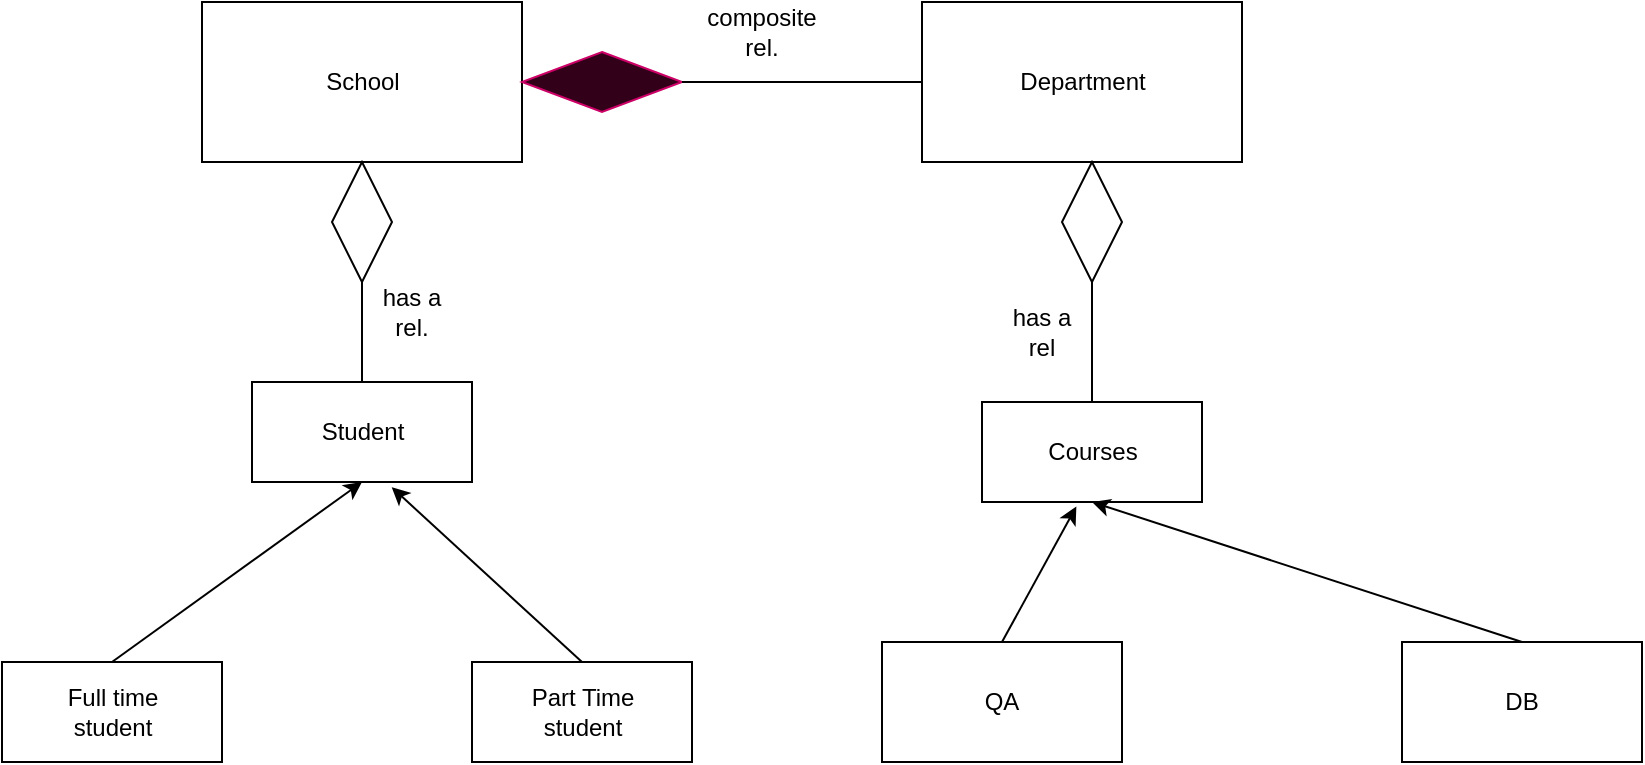 <mxfile version="17.1.3" type="device"><diagram id="tkRJwtFaN60SCcGv9CRf" name="Page-1"><mxGraphModel dx="2128" dy="1647" grid="1" gridSize="10" guides="1" tooltips="1" connect="1" arrows="1" fold="1" page="1" pageScale="1" pageWidth="850" pageHeight="1100" math="0" shadow="0"><root><mxCell id="0"/><mxCell id="1" parent="0"/><mxCell id="GG12FYVc-xrp8qI20bQA-15" value="School" style="html=1;" vertex="1" parent="1"><mxGeometry x="10" y="-430" width="160" height="80" as="geometry"/></mxCell><mxCell id="GG12FYVc-xrp8qI20bQA-16" value="Department" style="html=1;" vertex="1" parent="1"><mxGeometry x="370" y="-430" width="160" height="80" as="geometry"/></mxCell><mxCell id="GG12FYVc-xrp8qI20bQA-17" value="Student&lt;br&gt;" style="html=1;" vertex="1" parent="1"><mxGeometry x="35" y="-240" width="110" height="50" as="geometry"/></mxCell><mxCell id="GG12FYVc-xrp8qI20bQA-18" value="Courses" style="html=1;" vertex="1" parent="1"><mxGeometry x="400" y="-230" width="110" height="50" as="geometry"/></mxCell><mxCell id="GG12FYVc-xrp8qI20bQA-19" value="Full time&lt;br&gt;student" style="html=1;" vertex="1" parent="1"><mxGeometry x="-90" y="-100" width="110" height="50" as="geometry"/></mxCell><mxCell id="GG12FYVc-xrp8qI20bQA-20" value="Part Time&lt;br&gt;student" style="html=1;" vertex="1" parent="1"><mxGeometry x="145" y="-100" width="110" height="50" as="geometry"/></mxCell><mxCell id="GG12FYVc-xrp8qI20bQA-21" value="" style="shape=rhombus;perimeter=rhombusPerimeter;whiteSpace=wrap;html=1;align=center;strokeColor=#CC0066;fillColor=#33001A;" vertex="1" parent="1"><mxGeometry x="170" y="-405" width="80" height="30" as="geometry"/></mxCell><mxCell id="GG12FYVc-xrp8qI20bQA-22" value="" style="endArrow=none;html=1;rounded=0;exitX=1;exitY=0.5;exitDx=0;exitDy=0;entryX=0;entryY=0.5;entryDx=0;entryDy=0;" edge="1" parent="1" source="GG12FYVc-xrp8qI20bQA-21" target="GG12FYVc-xrp8qI20bQA-16"><mxGeometry relative="1" as="geometry"><mxPoint x="340" y="-160" as="sourcePoint"/><mxPoint x="500" y="-160" as="targetPoint"/><Array as="points"/></mxGeometry></mxCell><mxCell id="GG12FYVc-xrp8qI20bQA-23" value="composite&lt;br&gt;rel." style="text;html=1;strokeColor=none;fillColor=none;align=center;verticalAlign=middle;whiteSpace=wrap;rounded=0;" vertex="1" parent="1"><mxGeometry x="260" y="-430" width="60" height="30" as="geometry"/></mxCell><mxCell id="GG12FYVc-xrp8qI20bQA-24" value="has a&lt;br&gt;rel." style="text;html=1;strokeColor=none;fillColor=none;align=center;verticalAlign=middle;whiteSpace=wrap;rounded=0;" vertex="1" parent="1"><mxGeometry x="85" y="-290" width="60" height="30" as="geometry"/></mxCell><mxCell id="GG12FYVc-xrp8qI20bQA-27" value="" style="shape=rhombus;perimeter=rhombusPerimeter;whiteSpace=wrap;html=1;align=center;direction=south;" vertex="1" parent="1"><mxGeometry x="75" y="-350" width="30" height="60" as="geometry"/></mxCell><mxCell id="GG12FYVc-xrp8qI20bQA-29" value="" style="endArrow=none;html=1;rounded=0;entryX=1;entryY=0.5;entryDx=0;entryDy=0;exitX=0.5;exitY=0;exitDx=0;exitDy=0;" edge="1" parent="1" source="GG12FYVc-xrp8qI20bQA-17" target="GG12FYVc-xrp8qI20bQA-27"><mxGeometry width="50" height="50" relative="1" as="geometry"><mxPoint x="410" y="-140" as="sourcePoint"/><mxPoint x="460" y="-190" as="targetPoint"/></mxGeometry></mxCell><mxCell id="GG12FYVc-xrp8qI20bQA-31" value="DB" style="rounded=0;whiteSpace=wrap;html=1;" vertex="1" parent="1"><mxGeometry x="610" y="-110" width="120" height="60" as="geometry"/></mxCell><mxCell id="GG12FYVc-xrp8qI20bQA-32" value="QA" style="rounded=0;whiteSpace=wrap;html=1;" vertex="1" parent="1"><mxGeometry x="350" y="-110" width="120" height="60" as="geometry"/></mxCell><mxCell id="GG12FYVc-xrp8qI20bQA-33" value="" style="shape=rhombus;perimeter=rhombusPerimeter;whiteSpace=wrap;html=1;align=center;direction=south;" vertex="1" parent="1"><mxGeometry x="440" y="-350" width="30" height="60" as="geometry"/></mxCell><mxCell id="GG12FYVc-xrp8qI20bQA-34" value="" style="endArrow=none;html=1;rounded=0;entryX=1;entryY=0.5;entryDx=0;entryDy=0;" edge="1" parent="1" target="GG12FYVc-xrp8qI20bQA-33"><mxGeometry width="50" height="50" relative="1" as="geometry"><mxPoint x="455" y="-230" as="sourcePoint"/><mxPoint x="460" y="-190" as="targetPoint"/></mxGeometry></mxCell><mxCell id="GG12FYVc-xrp8qI20bQA-35" value="has a&lt;br&gt;rel" style="text;html=1;strokeColor=none;fillColor=none;align=center;verticalAlign=middle;whiteSpace=wrap;rounded=0;" vertex="1" parent="1"><mxGeometry x="400" y="-280" width="60" height="30" as="geometry"/></mxCell><mxCell id="GG12FYVc-xrp8qI20bQA-36" value="" style="endArrow=classic;html=1;rounded=0;exitX=0.5;exitY=0;exitDx=0;exitDy=0;entryX=0.5;entryY=1;entryDx=0;entryDy=0;" edge="1" parent="1" source="GG12FYVc-xrp8qI20bQA-19" target="GG12FYVc-xrp8qI20bQA-17"><mxGeometry width="50" height="50" relative="1" as="geometry"><mxPoint x="410" y="-160" as="sourcePoint"/><mxPoint x="460" y="-210" as="targetPoint"/></mxGeometry></mxCell><mxCell id="GG12FYVc-xrp8qI20bQA-37" value="" style="endArrow=classic;html=1;rounded=0;exitX=0.5;exitY=0;exitDx=0;exitDy=0;entryX=0.635;entryY=1.052;entryDx=0;entryDy=0;entryPerimeter=0;" edge="1" parent="1" source="GG12FYVc-xrp8qI20bQA-20" target="GG12FYVc-xrp8qI20bQA-17"><mxGeometry width="50" height="50" relative="1" as="geometry"><mxPoint x="220" y="-190" as="sourcePoint"/><mxPoint x="345" y="-280" as="targetPoint"/></mxGeometry></mxCell><mxCell id="GG12FYVc-xrp8qI20bQA-38" value="" style="endArrow=classic;html=1;rounded=0;exitX=0.5;exitY=0;exitDx=0;exitDy=0;entryX=0.429;entryY=1.044;entryDx=0;entryDy=0;entryPerimeter=0;" edge="1" parent="1" source="GG12FYVc-xrp8qI20bQA-32" target="GG12FYVc-xrp8qI20bQA-18"><mxGeometry width="50" height="50" relative="1" as="geometry"><mxPoint x="350" y="-160" as="sourcePoint"/><mxPoint x="475" y="-250" as="targetPoint"/></mxGeometry></mxCell><mxCell id="GG12FYVc-xrp8qI20bQA-39" value="" style="endArrow=classic;html=1;rounded=0;exitX=0.5;exitY=0;exitDx=0;exitDy=0;entryX=0.5;entryY=1;entryDx=0;entryDy=0;" edge="1" parent="1" source="GG12FYVc-xrp8qI20bQA-31" target="GG12FYVc-xrp8qI20bQA-18"><mxGeometry width="50" height="50" relative="1" as="geometry"><mxPoint x="630" y="-200" as="sourcePoint"/><mxPoint x="755" y="-290" as="targetPoint"/></mxGeometry></mxCell></root></mxGraphModel></diagram></mxfile>